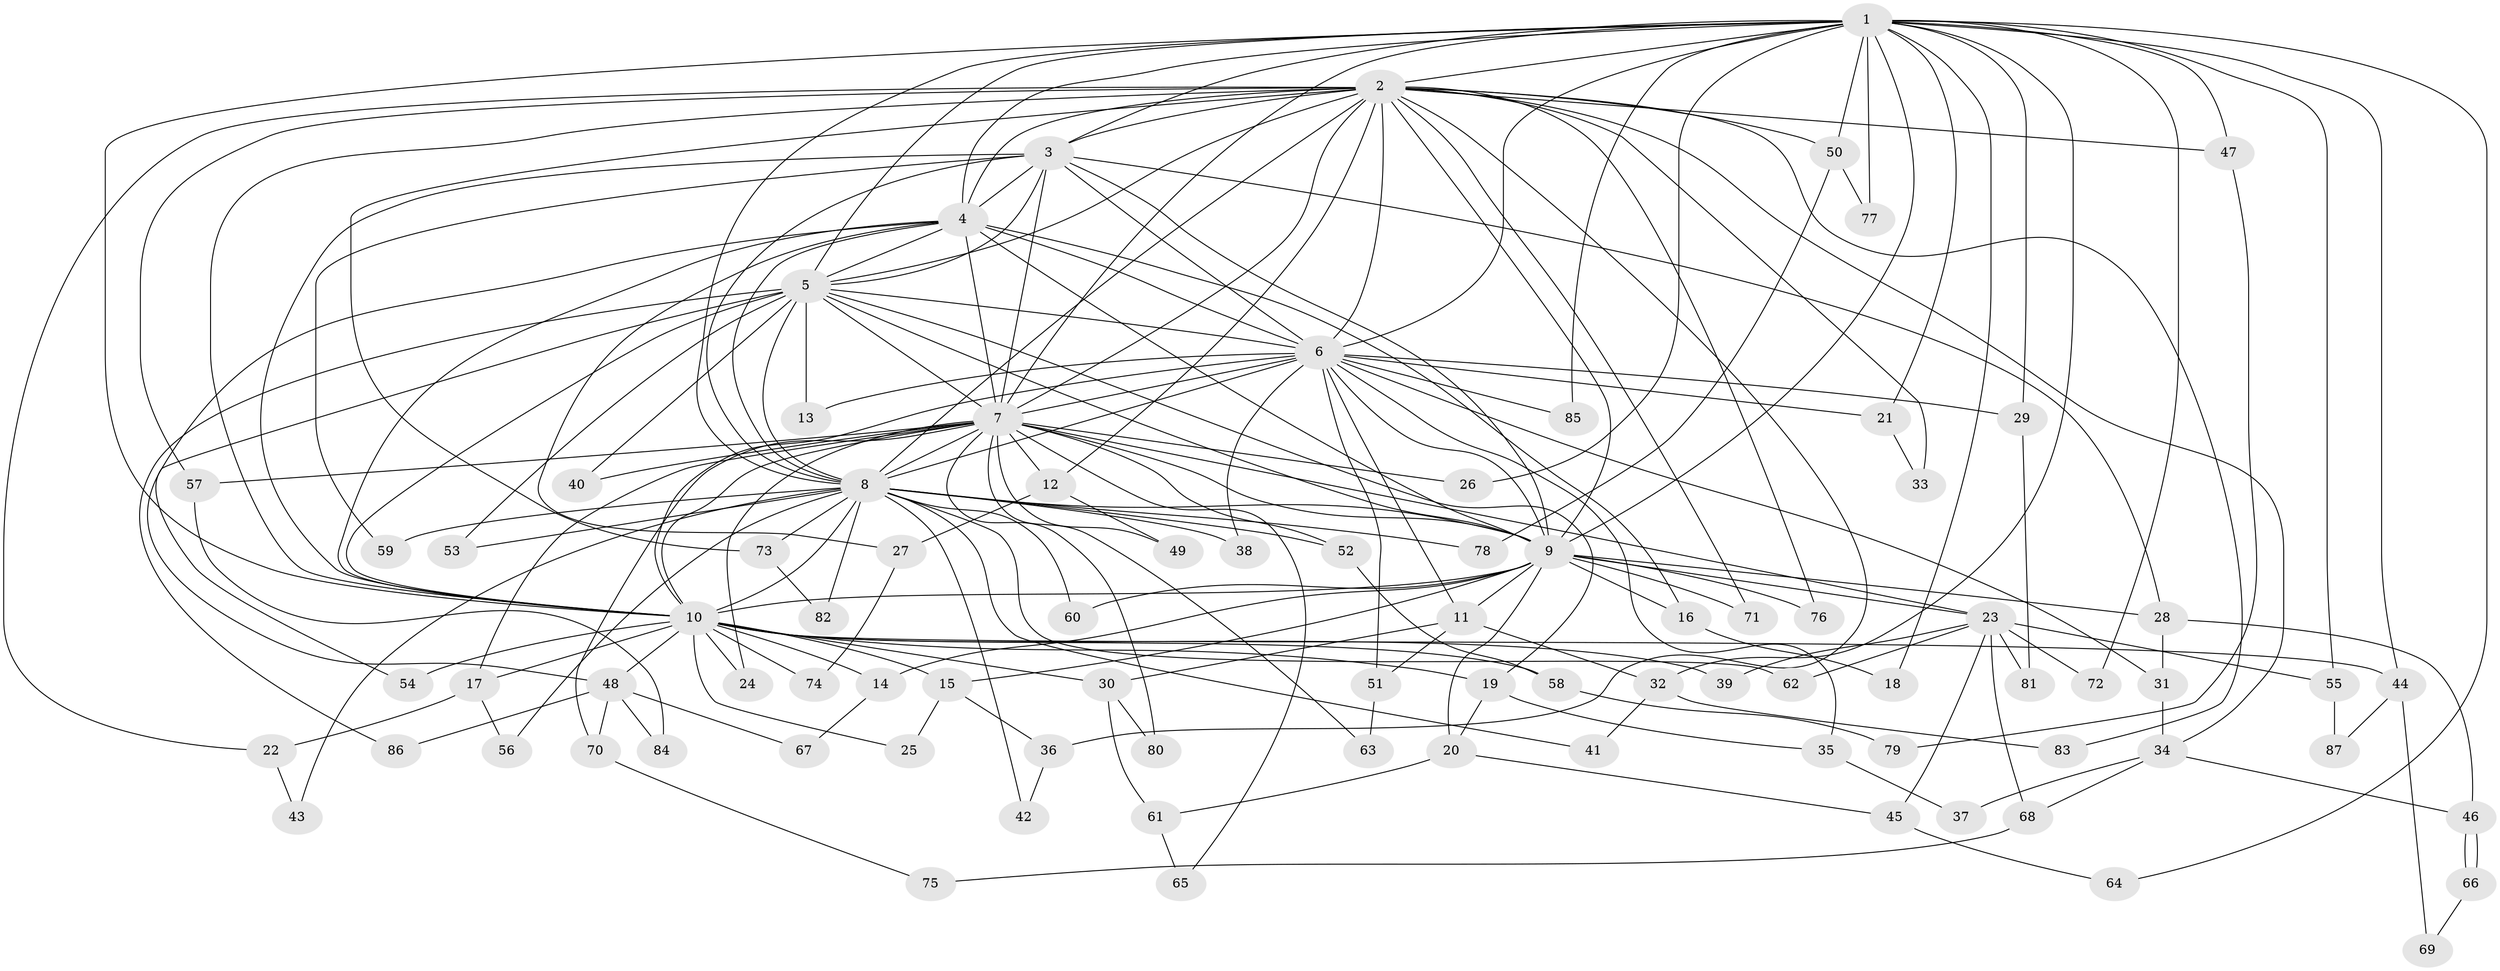 // coarse degree distribution, {25: 0.016129032258064516, 16: 0.03225806451612903, 9: 0.016129032258064516, 19: 0.016129032258064516, 27: 0.016129032258064516, 7: 0.016129032258064516, 5: 0.016129032258064516, 1: 0.03225806451612903, 3: 0.2903225806451613, 2: 0.4032258064516129, 4: 0.0967741935483871, 8: 0.016129032258064516, 6: 0.03225806451612903}
// Generated by graph-tools (version 1.1) at 2025/23/03/03/25 07:23:45]
// undirected, 87 vertices, 199 edges
graph export_dot {
graph [start="1"]
  node [color=gray90,style=filled];
  1;
  2;
  3;
  4;
  5;
  6;
  7;
  8;
  9;
  10;
  11;
  12;
  13;
  14;
  15;
  16;
  17;
  18;
  19;
  20;
  21;
  22;
  23;
  24;
  25;
  26;
  27;
  28;
  29;
  30;
  31;
  32;
  33;
  34;
  35;
  36;
  37;
  38;
  39;
  40;
  41;
  42;
  43;
  44;
  45;
  46;
  47;
  48;
  49;
  50;
  51;
  52;
  53;
  54;
  55;
  56;
  57;
  58;
  59;
  60;
  61;
  62;
  63;
  64;
  65;
  66;
  67;
  68;
  69;
  70;
  71;
  72;
  73;
  74;
  75;
  76;
  77;
  78;
  79;
  80;
  81;
  82;
  83;
  84;
  85;
  86;
  87;
  1 -- 2;
  1 -- 3;
  1 -- 4;
  1 -- 5;
  1 -- 6;
  1 -- 7;
  1 -- 8;
  1 -- 9;
  1 -- 10;
  1 -- 18;
  1 -- 21;
  1 -- 26;
  1 -- 29;
  1 -- 32;
  1 -- 44;
  1 -- 47;
  1 -- 50;
  1 -- 55;
  1 -- 64;
  1 -- 72;
  1 -- 77;
  1 -- 85;
  2 -- 3;
  2 -- 4;
  2 -- 5;
  2 -- 6;
  2 -- 7;
  2 -- 8;
  2 -- 9;
  2 -- 10;
  2 -- 12;
  2 -- 22;
  2 -- 33;
  2 -- 34;
  2 -- 36;
  2 -- 47;
  2 -- 50;
  2 -- 57;
  2 -- 71;
  2 -- 73;
  2 -- 76;
  2 -- 83;
  3 -- 4;
  3 -- 5;
  3 -- 6;
  3 -- 7;
  3 -- 8;
  3 -- 9;
  3 -- 10;
  3 -- 28;
  3 -- 59;
  4 -- 5;
  4 -- 6;
  4 -- 7;
  4 -- 8;
  4 -- 9;
  4 -- 10;
  4 -- 16;
  4 -- 27;
  4 -- 48;
  5 -- 6;
  5 -- 7;
  5 -- 8;
  5 -- 9;
  5 -- 10;
  5 -- 13;
  5 -- 19;
  5 -- 40;
  5 -- 53;
  5 -- 54;
  5 -- 86;
  6 -- 7;
  6 -- 8;
  6 -- 9;
  6 -- 10;
  6 -- 11;
  6 -- 13;
  6 -- 21;
  6 -- 29;
  6 -- 31;
  6 -- 35;
  6 -- 38;
  6 -- 51;
  6 -- 85;
  7 -- 8;
  7 -- 9;
  7 -- 10;
  7 -- 12;
  7 -- 17;
  7 -- 23;
  7 -- 24;
  7 -- 26;
  7 -- 40;
  7 -- 49;
  7 -- 52;
  7 -- 57;
  7 -- 63;
  7 -- 65;
  7 -- 70;
  7 -- 80;
  8 -- 9;
  8 -- 10;
  8 -- 38;
  8 -- 41;
  8 -- 42;
  8 -- 43;
  8 -- 52;
  8 -- 53;
  8 -- 56;
  8 -- 59;
  8 -- 60;
  8 -- 62;
  8 -- 73;
  8 -- 78;
  8 -- 82;
  9 -- 10;
  9 -- 11;
  9 -- 14;
  9 -- 15;
  9 -- 16;
  9 -- 20;
  9 -- 23;
  9 -- 28;
  9 -- 60;
  9 -- 71;
  9 -- 76;
  10 -- 14;
  10 -- 15;
  10 -- 17;
  10 -- 19;
  10 -- 24;
  10 -- 25;
  10 -- 30;
  10 -- 39;
  10 -- 44;
  10 -- 48;
  10 -- 54;
  10 -- 58;
  10 -- 74;
  11 -- 30;
  11 -- 32;
  11 -- 51;
  12 -- 27;
  12 -- 49;
  14 -- 67;
  15 -- 25;
  15 -- 36;
  16 -- 18;
  17 -- 22;
  17 -- 56;
  19 -- 20;
  19 -- 35;
  20 -- 45;
  20 -- 61;
  21 -- 33;
  22 -- 43;
  23 -- 39;
  23 -- 45;
  23 -- 55;
  23 -- 62;
  23 -- 68;
  23 -- 72;
  23 -- 81;
  27 -- 74;
  28 -- 31;
  28 -- 46;
  29 -- 81;
  30 -- 61;
  30 -- 80;
  31 -- 34;
  32 -- 41;
  32 -- 83;
  34 -- 37;
  34 -- 46;
  34 -- 68;
  35 -- 37;
  36 -- 42;
  44 -- 69;
  44 -- 87;
  45 -- 64;
  46 -- 66;
  46 -- 66;
  47 -- 79;
  48 -- 67;
  48 -- 70;
  48 -- 84;
  48 -- 86;
  50 -- 77;
  50 -- 78;
  51 -- 63;
  52 -- 58;
  55 -- 87;
  57 -- 84;
  58 -- 79;
  61 -- 65;
  66 -- 69;
  68 -- 75;
  70 -- 75;
  73 -- 82;
}
